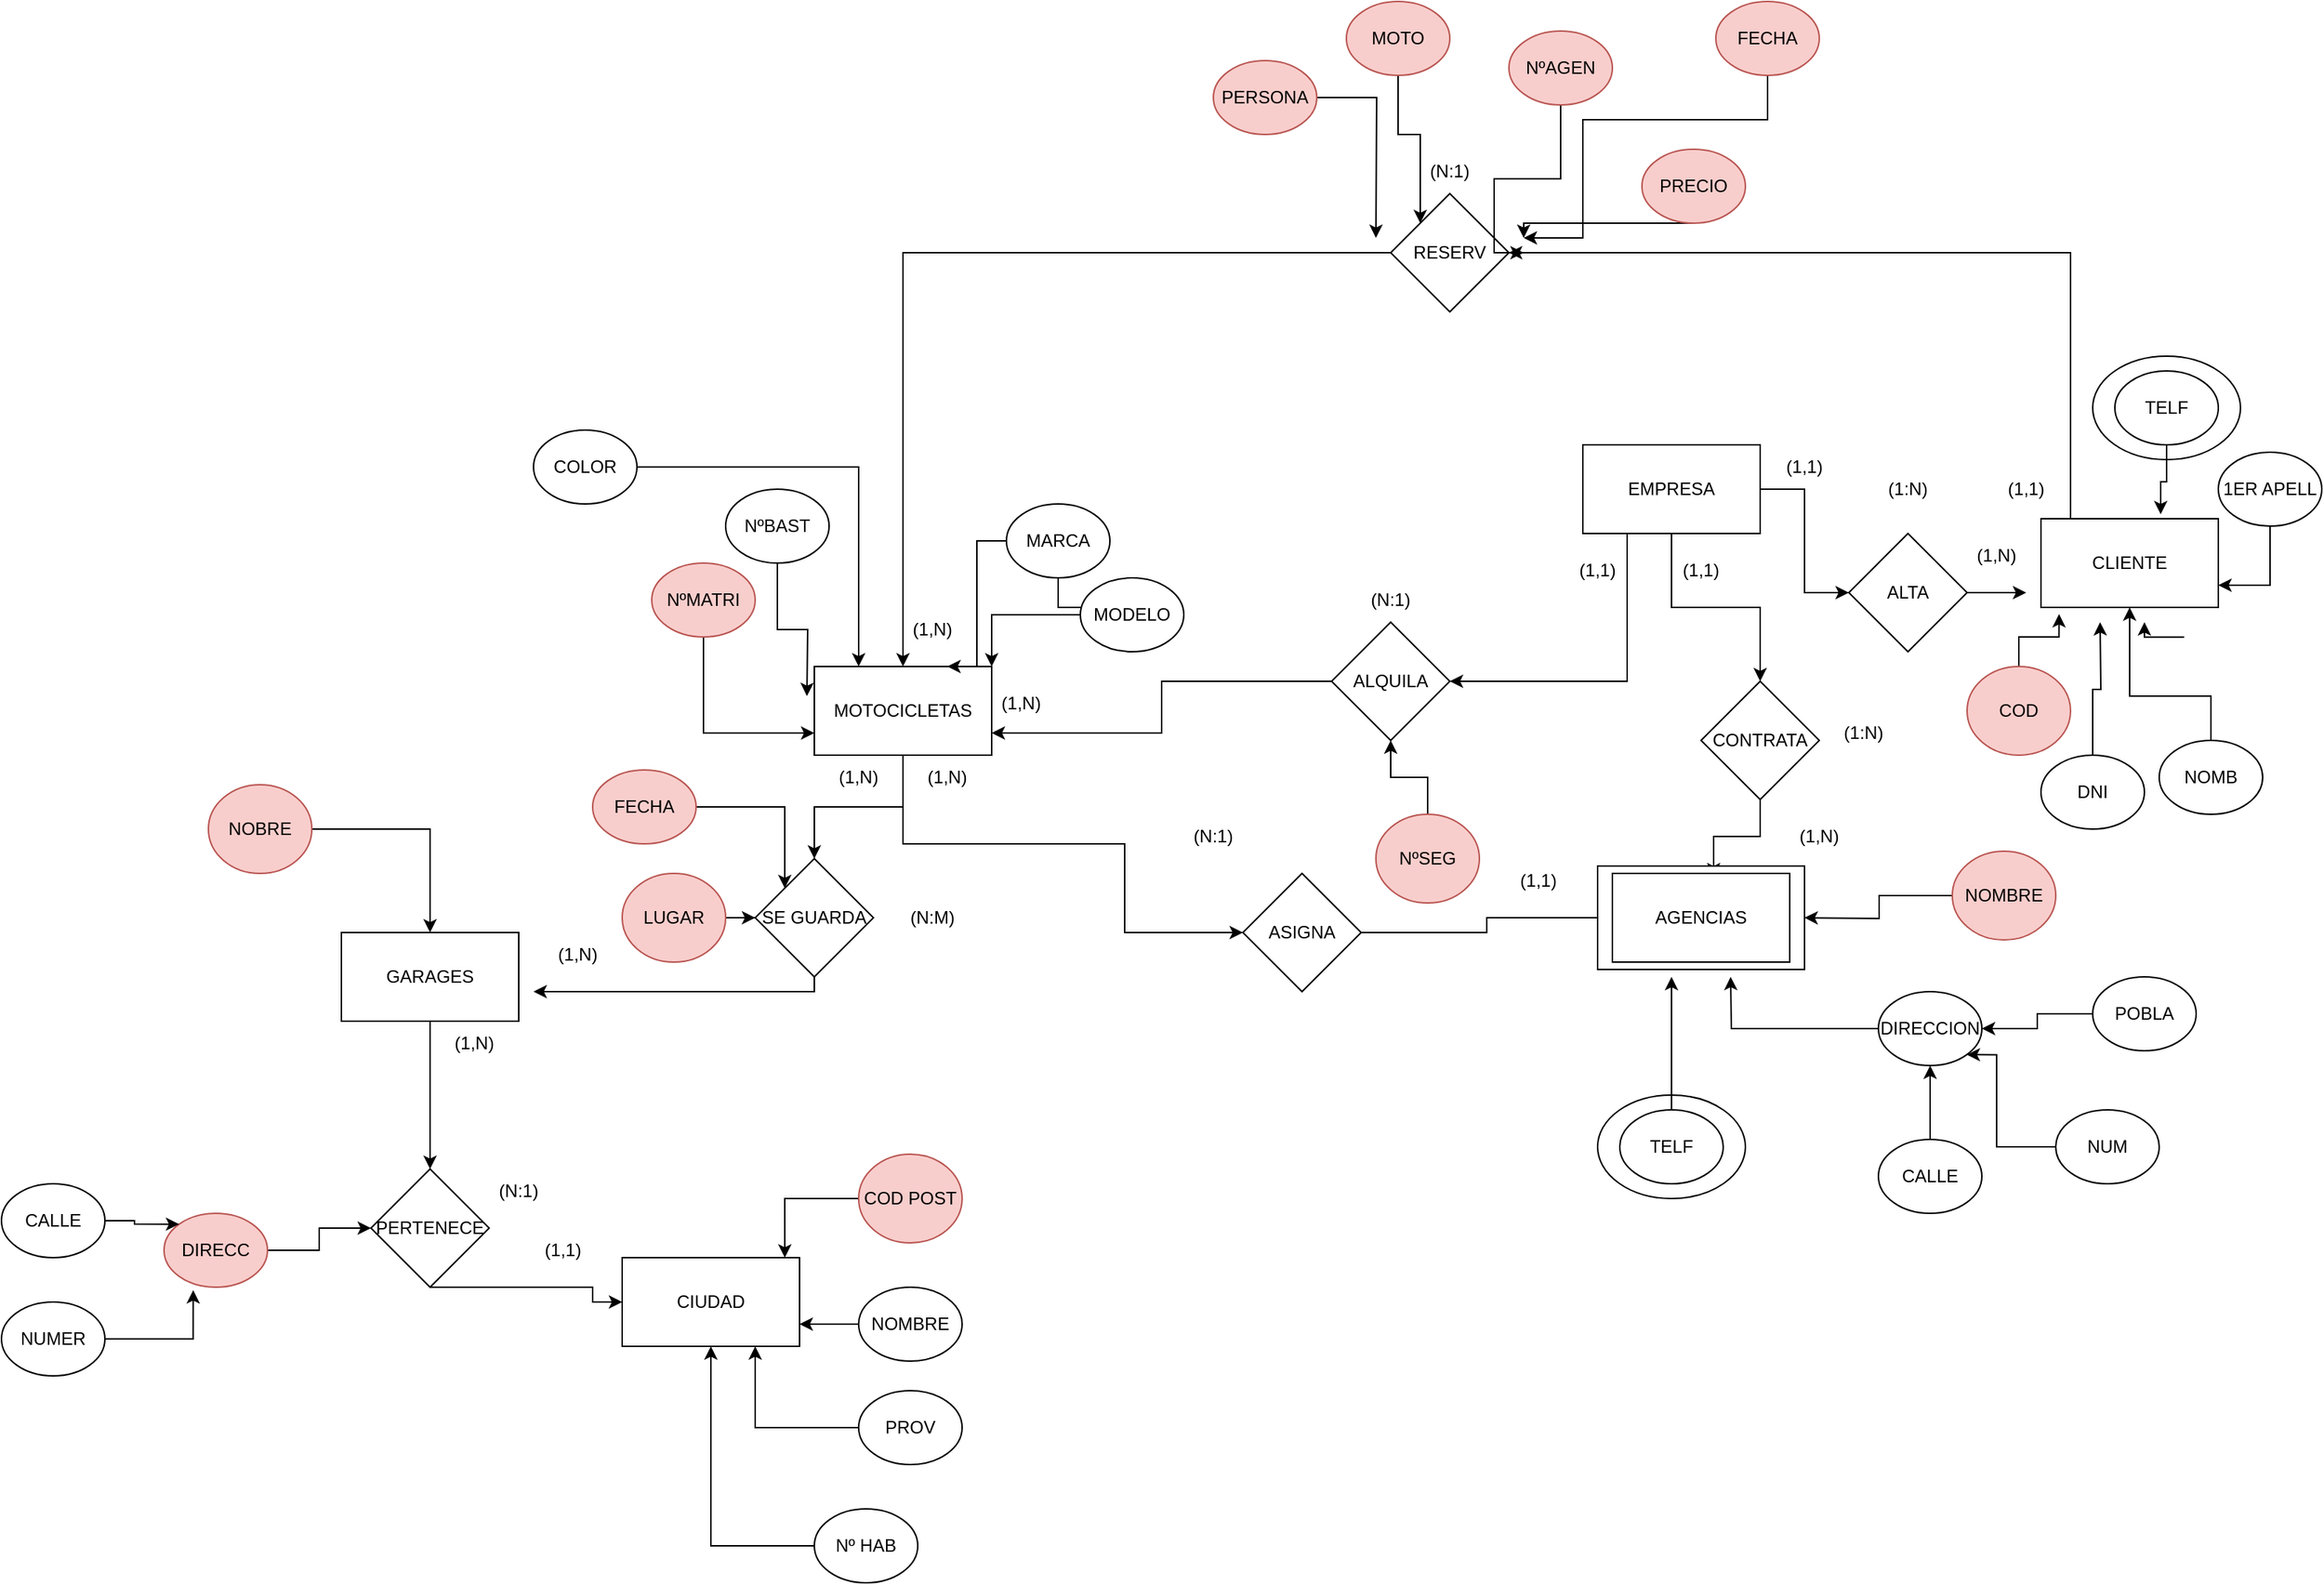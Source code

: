 <mxfile version="20.5.3" type="device"><diagram id="9su2VlJh7hyhjAxcq6yO" name="Página-1"><mxGraphModel dx="1719" dy="983" grid="1" gridSize="10" guides="1" tooltips="1" connect="1" arrows="1" fold="1" page="1" pageScale="1" pageWidth="1654" pageHeight="2336" math="0" shadow="0"><root><mxCell id="0"/><mxCell id="1" parent="0"/><mxCell id="1n8NaIVoMraMyhmVEvgc-15" style="edgeStyle=orthogonalEdgeStyle;rounded=0;orthogonalLoop=1;jettySize=auto;html=1;entryX=0.5;entryY=0;entryDx=0;entryDy=0;" edge="1" parent="1" source="1n8NaIVoMraMyhmVEvgc-2" target="1n8NaIVoMraMyhmVEvgc-14"><mxGeometry relative="1" as="geometry"/></mxCell><mxCell id="1n8NaIVoMraMyhmVEvgc-31" style="edgeStyle=orthogonalEdgeStyle;rounded=0;orthogonalLoop=1;jettySize=auto;html=1;entryX=0;entryY=0.5;entryDx=0;entryDy=0;" edge="1" parent="1" source="1n8NaIVoMraMyhmVEvgc-2" target="1n8NaIVoMraMyhmVEvgc-29"><mxGeometry relative="1" as="geometry"><mxPoint x="830" y="840" as="targetPoint"/><Array as="points"><mxPoint x="680" y="770"/><mxPoint x="830" y="770"/><mxPoint x="830" y="830"/></Array></mxGeometry></mxCell><mxCell id="1n8NaIVoMraMyhmVEvgc-2" value="MOTOCICLETAS" style="rounded=0;whiteSpace=wrap;html=1;" vertex="1" parent="1"><mxGeometry x="620" y="650" width="120" height="60" as="geometry"/></mxCell><mxCell id="1n8NaIVoMraMyhmVEvgc-8" style="edgeStyle=orthogonalEdgeStyle;rounded=0;orthogonalLoop=1;jettySize=auto;html=1;entryX=0;entryY=0.75;entryDx=0;entryDy=0;" edge="1" parent="1" source="1n8NaIVoMraMyhmVEvgc-3" target="1n8NaIVoMraMyhmVEvgc-2"><mxGeometry relative="1" as="geometry"><Array as="points"><mxPoint x="545" y="695"/></Array></mxGeometry></mxCell><mxCell id="1n8NaIVoMraMyhmVEvgc-3" value="NºMATRI" style="ellipse;whiteSpace=wrap;html=1;fillColor=#f8cecc;strokeColor=#b85450;" vertex="1" parent="1"><mxGeometry x="510" y="580" width="70" height="50" as="geometry"/></mxCell><mxCell id="1n8NaIVoMraMyhmVEvgc-9" style="edgeStyle=orthogonalEdgeStyle;rounded=0;orthogonalLoop=1;jettySize=auto;html=1;" edge="1" parent="1" source="1n8NaIVoMraMyhmVEvgc-4"><mxGeometry relative="1" as="geometry"><mxPoint x="615" y="670" as="targetPoint"/></mxGeometry></mxCell><mxCell id="1n8NaIVoMraMyhmVEvgc-4" value="NºBAST" style="ellipse;whiteSpace=wrap;html=1;" vertex="1" parent="1"><mxGeometry x="560" y="530" width="70" height="50" as="geometry"/></mxCell><mxCell id="1n8NaIVoMraMyhmVEvgc-10" style="edgeStyle=orthogonalEdgeStyle;rounded=0;orthogonalLoop=1;jettySize=auto;html=1;entryX=0.25;entryY=0;entryDx=0;entryDy=0;" edge="1" parent="1" source="1n8NaIVoMraMyhmVEvgc-5" target="1n8NaIVoMraMyhmVEvgc-2"><mxGeometry relative="1" as="geometry"/></mxCell><mxCell id="1n8NaIVoMraMyhmVEvgc-5" value="COLOR" style="ellipse;whiteSpace=wrap;html=1;" vertex="1" parent="1"><mxGeometry x="430" y="490" width="70" height="50" as="geometry"/></mxCell><mxCell id="1n8NaIVoMraMyhmVEvgc-11" style="edgeStyle=orthogonalEdgeStyle;rounded=0;orthogonalLoop=1;jettySize=auto;html=1;entryX=0.75;entryY=0;entryDx=0;entryDy=0;" edge="1" parent="1" source="1n8NaIVoMraMyhmVEvgc-6" target="1n8NaIVoMraMyhmVEvgc-2"><mxGeometry relative="1" as="geometry"><Array as="points"><mxPoint x="730" y="565"/><mxPoint x="730" y="650"/></Array></mxGeometry></mxCell><mxCell id="1n8NaIVoMraMyhmVEvgc-122" value="" style="edgeStyle=orthogonalEdgeStyle;rounded=0;orthogonalLoop=1;jettySize=auto;html=1;" edge="1" parent="1" source="1n8NaIVoMraMyhmVEvgc-6" target="1n8NaIVoMraMyhmVEvgc-7"><mxGeometry relative="1" as="geometry"/></mxCell><mxCell id="1n8NaIVoMraMyhmVEvgc-6" value="MARCA" style="ellipse;whiteSpace=wrap;html=1;" vertex="1" parent="1"><mxGeometry x="750" y="540" width="70" height="50" as="geometry"/></mxCell><mxCell id="1n8NaIVoMraMyhmVEvgc-12" style="edgeStyle=orthogonalEdgeStyle;rounded=0;orthogonalLoop=1;jettySize=auto;html=1;entryX=1;entryY=0;entryDx=0;entryDy=0;" edge="1" parent="1" source="1n8NaIVoMraMyhmVEvgc-7" target="1n8NaIVoMraMyhmVEvgc-2"><mxGeometry relative="1" as="geometry"/></mxCell><mxCell id="1n8NaIVoMraMyhmVEvgc-7" value="MODELO" style="ellipse;whiteSpace=wrap;html=1;" vertex="1" parent="1"><mxGeometry x="800" y="590" width="70" height="50" as="geometry"/></mxCell><mxCell id="1n8NaIVoMraMyhmVEvgc-79" style="edgeStyle=orthogonalEdgeStyle;rounded=0;orthogonalLoop=1;jettySize=auto;html=1;entryX=0.5;entryY=0;entryDx=0;entryDy=0;" edge="1" parent="1" source="1n8NaIVoMraMyhmVEvgc-13" target="1n8NaIVoMraMyhmVEvgc-78"><mxGeometry relative="1" as="geometry"/></mxCell><mxCell id="1n8NaIVoMraMyhmVEvgc-13" value="GARAGES" style="rounded=0;whiteSpace=wrap;html=1;" vertex="1" parent="1"><mxGeometry x="300" y="830" width="120" height="60" as="geometry"/></mxCell><mxCell id="1n8NaIVoMraMyhmVEvgc-16" style="edgeStyle=orthogonalEdgeStyle;rounded=0;orthogonalLoop=1;jettySize=auto;html=1;" edge="1" parent="1" source="1n8NaIVoMraMyhmVEvgc-14"><mxGeometry relative="1" as="geometry"><mxPoint x="430" y="870" as="targetPoint"/><Array as="points"><mxPoint x="620" y="870"/></Array></mxGeometry></mxCell><mxCell id="1n8NaIVoMraMyhmVEvgc-14" value="SE GUARDA" style="rhombus;whiteSpace=wrap;html=1;" vertex="1" parent="1"><mxGeometry x="580" y="780" width="80" height="80" as="geometry"/></mxCell><mxCell id="1n8NaIVoMraMyhmVEvgc-17" value="(1,N)" style="text;html=1;strokeColor=none;fillColor=none;align=center;verticalAlign=middle;whiteSpace=wrap;rounded=0;" vertex="1" parent="1"><mxGeometry x="430" y="830" width="60" height="30" as="geometry"/></mxCell><mxCell id="1n8NaIVoMraMyhmVEvgc-18" value="(1,N)" style="text;html=1;strokeColor=none;fillColor=none;align=center;verticalAlign=middle;whiteSpace=wrap;rounded=0;" vertex="1" parent="1"><mxGeometry x="620" y="710" width="60" height="30" as="geometry"/></mxCell><mxCell id="1n8NaIVoMraMyhmVEvgc-19" value="(N:M)" style="text;html=1;strokeColor=none;fillColor=none;align=center;verticalAlign=middle;whiteSpace=wrap;rounded=0;" vertex="1" parent="1"><mxGeometry x="670" y="805" width="60" height="30" as="geometry"/></mxCell><mxCell id="1n8NaIVoMraMyhmVEvgc-26" style="edgeStyle=orthogonalEdgeStyle;rounded=0;orthogonalLoop=1;jettySize=auto;html=1;" edge="1" parent="1" source="1n8NaIVoMraMyhmVEvgc-20" target="1n8NaIVoMraMyhmVEvgc-14"><mxGeometry relative="1" as="geometry"><mxPoint x="570" y="790" as="targetPoint"/><Array as="points"><mxPoint x="600" y="745"/></Array></mxGeometry></mxCell><mxCell id="1n8NaIVoMraMyhmVEvgc-20" value="FECHA" style="ellipse;whiteSpace=wrap;html=1;fillColor=#f8cecc;strokeColor=#b85450;" vertex="1" parent="1"><mxGeometry x="470" y="720" width="70" height="50" as="geometry"/></mxCell><mxCell id="1n8NaIVoMraMyhmVEvgc-24" style="edgeStyle=orthogonalEdgeStyle;rounded=0;orthogonalLoop=1;jettySize=auto;html=1;entryX=0;entryY=0.5;entryDx=0;entryDy=0;" edge="1" parent="1" source="1n8NaIVoMraMyhmVEvgc-23" target="1n8NaIVoMraMyhmVEvgc-14"><mxGeometry relative="1" as="geometry"/></mxCell><mxCell id="1n8NaIVoMraMyhmVEvgc-23" value="LUGAR" style="ellipse;whiteSpace=wrap;html=1;fillColor=#f8cecc;strokeColor=#b85450;" vertex="1" parent="1"><mxGeometry x="490" y="790" width="70" height="60" as="geometry"/></mxCell><mxCell id="1n8NaIVoMraMyhmVEvgc-30" style="edgeStyle=orthogonalEdgeStyle;rounded=0;orthogonalLoop=1;jettySize=auto;html=1;entryX=0;entryY=0.5;entryDx=0;entryDy=0;" edge="1" parent="1" source="1n8NaIVoMraMyhmVEvgc-29" target="1n8NaIVoMraMyhmVEvgc-28"><mxGeometry relative="1" as="geometry"/></mxCell><mxCell id="1n8NaIVoMraMyhmVEvgc-29" value="ASIGNA" style="rhombus;whiteSpace=wrap;html=1;" vertex="1" parent="1"><mxGeometry x="910" y="790" width="80" height="80" as="geometry"/></mxCell><mxCell id="1n8NaIVoMraMyhmVEvgc-32" value="(1,1)" style="text;html=1;strokeColor=none;fillColor=none;align=center;verticalAlign=middle;whiteSpace=wrap;rounded=0;" vertex="1" parent="1"><mxGeometry x="1080" y="780" width="60" height="30" as="geometry"/></mxCell><mxCell id="1n8NaIVoMraMyhmVEvgc-33" value="(1,N)" style="text;html=1;strokeColor=none;fillColor=none;align=center;verticalAlign=middle;whiteSpace=wrap;rounded=0;" vertex="1" parent="1"><mxGeometry x="680" y="710" width="60" height="30" as="geometry"/></mxCell><mxCell id="1n8NaIVoMraMyhmVEvgc-34" value="(N:1)" style="text;html=1;strokeColor=none;fillColor=none;align=center;verticalAlign=middle;whiteSpace=wrap;rounded=0;" vertex="1" parent="1"><mxGeometry x="860" y="750" width="60" height="30" as="geometry"/></mxCell><mxCell id="1n8NaIVoMraMyhmVEvgc-37" style="edgeStyle=orthogonalEdgeStyle;rounded=0;orthogonalLoop=1;jettySize=auto;html=1;entryX=1;entryY=0.5;entryDx=0;entryDy=0;" edge="1" parent="1" source="1n8NaIVoMraMyhmVEvgc-35" target="1n8NaIVoMraMyhmVEvgc-36"><mxGeometry relative="1" as="geometry"><mxPoint x="1070" y="660" as="targetPoint"/><Array as="points"><mxPoint x="1170" y="660"/></Array></mxGeometry></mxCell><mxCell id="1n8NaIVoMraMyhmVEvgc-43" style="edgeStyle=orthogonalEdgeStyle;rounded=0;orthogonalLoop=1;jettySize=auto;html=1;entryX=0.5;entryY=0;entryDx=0;entryDy=0;" edge="1" parent="1" source="1n8NaIVoMraMyhmVEvgc-35" target="1n8NaIVoMraMyhmVEvgc-42"><mxGeometry relative="1" as="geometry"/></mxCell><mxCell id="1n8NaIVoMraMyhmVEvgc-97" style="edgeStyle=orthogonalEdgeStyle;rounded=0;orthogonalLoop=1;jettySize=auto;html=1;" edge="1" parent="1" source="1n8NaIVoMraMyhmVEvgc-35" target="1n8NaIVoMraMyhmVEvgc-96"><mxGeometry relative="1" as="geometry"/></mxCell><mxCell id="1n8NaIVoMraMyhmVEvgc-35" value="EMPRESA" style="rounded=0;whiteSpace=wrap;html=1;" vertex="1" parent="1"><mxGeometry x="1140" y="500" width="120" height="60" as="geometry"/></mxCell><mxCell id="1n8NaIVoMraMyhmVEvgc-38" style="edgeStyle=orthogonalEdgeStyle;rounded=0;orthogonalLoop=1;jettySize=auto;html=1;entryX=1;entryY=0.75;entryDx=0;entryDy=0;" edge="1" parent="1" source="1n8NaIVoMraMyhmVEvgc-36" target="1n8NaIVoMraMyhmVEvgc-2"><mxGeometry relative="1" as="geometry"/></mxCell><mxCell id="1n8NaIVoMraMyhmVEvgc-36" value="ALQUILA" style="rhombus;whiteSpace=wrap;html=1;" vertex="1" parent="1"><mxGeometry x="970" y="620" width="80" height="80" as="geometry"/></mxCell><mxCell id="1n8NaIVoMraMyhmVEvgc-39" value="(1,N)" style="text;html=1;strokeColor=none;fillColor=none;align=center;verticalAlign=middle;whiteSpace=wrap;rounded=0;" vertex="1" parent="1"><mxGeometry x="730" y="660" width="60" height="30" as="geometry"/></mxCell><mxCell id="1n8NaIVoMraMyhmVEvgc-40" value="(1,1)" style="text;html=1;strokeColor=none;fillColor=none;align=center;verticalAlign=middle;whiteSpace=wrap;rounded=0;" vertex="1" parent="1"><mxGeometry x="1120" y="570" width="60" height="30" as="geometry"/></mxCell><mxCell id="1n8NaIVoMraMyhmVEvgc-41" value="(N:1)" style="text;html=1;strokeColor=none;fillColor=none;align=center;verticalAlign=middle;whiteSpace=wrap;rounded=0;" vertex="1" parent="1"><mxGeometry x="980" y="590" width="60" height="30" as="geometry"/></mxCell><mxCell id="1n8NaIVoMraMyhmVEvgc-51" style="edgeStyle=orthogonalEdgeStyle;rounded=0;orthogonalLoop=1;jettySize=auto;html=1;entryX=0.571;entryY=0.033;entryDx=0;entryDy=0;entryPerimeter=0;" edge="1" parent="1" source="1n8NaIVoMraMyhmVEvgc-42" target="1n8NaIVoMraMyhmVEvgc-28"><mxGeometry relative="1" as="geometry"/></mxCell><mxCell id="1n8NaIVoMraMyhmVEvgc-42" value="CONTRATA" style="rhombus;whiteSpace=wrap;html=1;" vertex="1" parent="1"><mxGeometry x="1220" y="660" width="80" height="80" as="geometry"/></mxCell><mxCell id="1n8NaIVoMraMyhmVEvgc-46" value="" style="group" vertex="1" connectable="0" parent="1"><mxGeometry x="1150" y="785" width="140" height="70" as="geometry"/></mxCell><mxCell id="1n8NaIVoMraMyhmVEvgc-45" value="" style="rounded=0;whiteSpace=wrap;html=1;" vertex="1" parent="1n8NaIVoMraMyhmVEvgc-46"><mxGeometry width="140" height="70" as="geometry"/></mxCell><mxCell id="1n8NaIVoMraMyhmVEvgc-28" value="AGENCIAS" style="rounded=0;whiteSpace=wrap;html=1;" vertex="1" parent="1n8NaIVoMraMyhmVEvgc-46"><mxGeometry x="10" y="5" width="120" height="60" as="geometry"/></mxCell><mxCell id="1n8NaIVoMraMyhmVEvgc-47" value="(1,1)" style="text;html=1;strokeColor=none;fillColor=none;align=center;verticalAlign=middle;whiteSpace=wrap;rounded=0;" vertex="1" parent="1"><mxGeometry x="1190" y="570" width="60" height="30" as="geometry"/></mxCell><mxCell id="1n8NaIVoMraMyhmVEvgc-48" value="(1,N)" style="text;html=1;strokeColor=none;fillColor=none;align=center;verticalAlign=middle;whiteSpace=wrap;rounded=0;" vertex="1" parent="1"><mxGeometry x="1270" y="750" width="60" height="30" as="geometry"/></mxCell><mxCell id="1n8NaIVoMraMyhmVEvgc-50" value="(1:N)" style="text;html=1;strokeColor=none;fillColor=none;align=center;verticalAlign=middle;whiteSpace=wrap;rounded=0;" vertex="1" parent="1"><mxGeometry x="1300" y="680" width="60" height="30" as="geometry"/></mxCell><mxCell id="1n8NaIVoMraMyhmVEvgc-63" style="edgeStyle=orthogonalEdgeStyle;rounded=0;orthogonalLoop=1;jettySize=auto;html=1;" edge="1" parent="1" source="1n8NaIVoMraMyhmVEvgc-53"><mxGeometry relative="1" as="geometry"><mxPoint x="1290" y="820" as="targetPoint"/></mxGeometry></mxCell><mxCell id="1n8NaIVoMraMyhmVEvgc-53" value="NOMBRE" style="ellipse;whiteSpace=wrap;html=1;fillColor=#f8cecc;strokeColor=#b85450;" vertex="1" parent="1"><mxGeometry x="1390" y="775" width="70" height="60" as="geometry"/></mxCell><mxCell id="1n8NaIVoMraMyhmVEvgc-59" style="edgeStyle=orthogonalEdgeStyle;rounded=0;orthogonalLoop=1;jettySize=auto;html=1;" edge="1" parent="1" source="1n8NaIVoMraMyhmVEvgc-54"><mxGeometry relative="1" as="geometry"><mxPoint x="1240" y="860" as="targetPoint"/></mxGeometry></mxCell><mxCell id="1n8NaIVoMraMyhmVEvgc-54" value="DIRECCION" style="ellipse;whiteSpace=wrap;html=1;" vertex="1" parent="1"><mxGeometry x="1340" y="870" width="70" height="50" as="geometry"/></mxCell><mxCell id="1n8NaIVoMraMyhmVEvgc-60" style="edgeStyle=orthogonalEdgeStyle;rounded=0;orthogonalLoop=1;jettySize=auto;html=1;entryX=0.5;entryY=1;entryDx=0;entryDy=0;" edge="1" parent="1" source="1n8NaIVoMraMyhmVEvgc-56" target="1n8NaIVoMraMyhmVEvgc-54"><mxGeometry relative="1" as="geometry"/></mxCell><mxCell id="1n8NaIVoMraMyhmVEvgc-56" value="CALLE" style="ellipse;whiteSpace=wrap;html=1;" vertex="1" parent="1"><mxGeometry x="1340" y="970" width="70" height="50" as="geometry"/></mxCell><mxCell id="1n8NaIVoMraMyhmVEvgc-61" style="edgeStyle=orthogonalEdgeStyle;rounded=0;orthogonalLoop=1;jettySize=auto;html=1;entryX=1;entryY=1;entryDx=0;entryDy=0;" edge="1" parent="1" source="1n8NaIVoMraMyhmVEvgc-57" target="1n8NaIVoMraMyhmVEvgc-54"><mxGeometry relative="1" as="geometry"><Array as="points"><mxPoint x="1420" y="975"/><mxPoint x="1420" y="913"/></Array></mxGeometry></mxCell><mxCell id="1n8NaIVoMraMyhmVEvgc-57" value="NUM" style="ellipse;whiteSpace=wrap;html=1;" vertex="1" parent="1"><mxGeometry x="1460" y="950" width="70" height="50" as="geometry"/></mxCell><mxCell id="1n8NaIVoMraMyhmVEvgc-62" style="edgeStyle=orthogonalEdgeStyle;rounded=0;orthogonalLoop=1;jettySize=auto;html=1;entryX=1;entryY=0.5;entryDx=0;entryDy=0;" edge="1" parent="1" source="1n8NaIVoMraMyhmVEvgc-58" target="1n8NaIVoMraMyhmVEvgc-54"><mxGeometry relative="1" as="geometry"/></mxCell><mxCell id="1n8NaIVoMraMyhmVEvgc-58" value="POBLA" style="ellipse;whiteSpace=wrap;html=1;" vertex="1" parent="1"><mxGeometry x="1485" y="860" width="70" height="50" as="geometry"/></mxCell><mxCell id="1n8NaIVoMraMyhmVEvgc-67" value="" style="group" vertex="1" connectable="0" parent="1"><mxGeometry x="1150" y="940" width="100" height="70" as="geometry"/></mxCell><mxCell id="1n8NaIVoMraMyhmVEvgc-66" value="" style="ellipse;whiteSpace=wrap;html=1;" vertex="1" parent="1n8NaIVoMraMyhmVEvgc-67"><mxGeometry width="100" height="70" as="geometry"/></mxCell><mxCell id="1n8NaIVoMraMyhmVEvgc-65" value="TELF" style="ellipse;whiteSpace=wrap;html=1;" vertex="1" parent="1n8NaIVoMraMyhmVEvgc-67"><mxGeometry x="15" y="10" width="70" height="50" as="geometry"/></mxCell><mxCell id="1n8NaIVoMraMyhmVEvgc-68" style="edgeStyle=orthogonalEdgeStyle;rounded=0;orthogonalLoop=1;jettySize=auto;html=1;" edge="1" parent="1" source="1n8NaIVoMraMyhmVEvgc-65"><mxGeometry relative="1" as="geometry"><mxPoint x="1200" y="860" as="targetPoint"/></mxGeometry></mxCell><mxCell id="1n8NaIVoMraMyhmVEvgc-71" style="edgeStyle=orthogonalEdgeStyle;rounded=0;orthogonalLoop=1;jettySize=auto;html=1;entryX=0.5;entryY=0;entryDx=0;entryDy=0;" edge="1" parent="1" source="1n8NaIVoMraMyhmVEvgc-69" target="1n8NaIVoMraMyhmVEvgc-13"><mxGeometry relative="1" as="geometry"/></mxCell><mxCell id="1n8NaIVoMraMyhmVEvgc-69" value="NOBRE" style="ellipse;whiteSpace=wrap;html=1;fillColor=#f8cecc;strokeColor=#b85450;" vertex="1" parent="1"><mxGeometry x="210" y="730" width="70" height="60" as="geometry"/></mxCell><mxCell id="1n8NaIVoMraMyhmVEvgc-81" style="edgeStyle=orthogonalEdgeStyle;rounded=0;orthogonalLoop=1;jettySize=auto;html=1;entryX=0;entryY=0.5;entryDx=0;entryDy=0;" edge="1" parent="1" source="1n8NaIVoMraMyhmVEvgc-70" target="1n8NaIVoMraMyhmVEvgc-78"><mxGeometry relative="1" as="geometry"/></mxCell><mxCell id="1n8NaIVoMraMyhmVEvgc-70" value="DIRECC" style="ellipse;whiteSpace=wrap;html=1;fillColor=#f8cecc;strokeColor=#b85450;" vertex="1" parent="1"><mxGeometry x="180" y="1020" width="70" height="50" as="geometry"/></mxCell><mxCell id="1n8NaIVoMraMyhmVEvgc-75" style="edgeStyle=orthogonalEdgeStyle;rounded=0;orthogonalLoop=1;jettySize=auto;html=1;entryX=0;entryY=0;entryDx=0;entryDy=0;" edge="1" parent="1" source="1n8NaIVoMraMyhmVEvgc-73" target="1n8NaIVoMraMyhmVEvgc-70"><mxGeometry relative="1" as="geometry"/></mxCell><mxCell id="1n8NaIVoMraMyhmVEvgc-73" value="CALLE" style="ellipse;whiteSpace=wrap;html=1;" vertex="1" parent="1"><mxGeometry x="70" y="1000" width="70" height="50" as="geometry"/></mxCell><mxCell id="1n8NaIVoMraMyhmVEvgc-76" style="edgeStyle=orthogonalEdgeStyle;rounded=0;orthogonalLoop=1;jettySize=auto;html=1;entryX=0.282;entryY=1.04;entryDx=0;entryDy=0;entryPerimeter=0;" edge="1" parent="1" source="1n8NaIVoMraMyhmVEvgc-74" target="1n8NaIVoMraMyhmVEvgc-70"><mxGeometry relative="1" as="geometry"/></mxCell><mxCell id="1n8NaIVoMraMyhmVEvgc-74" value="NUMER" style="ellipse;whiteSpace=wrap;html=1;" vertex="1" parent="1"><mxGeometry x="70" y="1080" width="70" height="50" as="geometry"/></mxCell><mxCell id="1n8NaIVoMraMyhmVEvgc-77" value="CIUDAD" style="rounded=0;whiteSpace=wrap;html=1;" vertex="1" parent="1"><mxGeometry x="490" y="1050" width="120" height="60" as="geometry"/></mxCell><mxCell id="1n8NaIVoMraMyhmVEvgc-80" style="edgeStyle=orthogonalEdgeStyle;rounded=0;orthogonalLoop=1;jettySize=auto;html=1;entryX=0;entryY=0.5;entryDx=0;entryDy=0;" edge="1" parent="1" source="1n8NaIVoMraMyhmVEvgc-78" target="1n8NaIVoMraMyhmVEvgc-77"><mxGeometry relative="1" as="geometry"><mxPoint x="470" y="1090" as="targetPoint"/><Array as="points"><mxPoint x="470" y="1070"/><mxPoint x="470" y="1080"/></Array></mxGeometry></mxCell><mxCell id="1n8NaIVoMraMyhmVEvgc-78" value="PERTENECE" style="rhombus;whiteSpace=wrap;html=1;" vertex="1" parent="1"><mxGeometry x="320" y="990" width="80" height="80" as="geometry"/></mxCell><mxCell id="1n8NaIVoMraMyhmVEvgc-91" style="edgeStyle=orthogonalEdgeStyle;rounded=0;orthogonalLoop=1;jettySize=auto;html=1;entryX=0.917;entryY=0;entryDx=0;entryDy=0;entryPerimeter=0;" edge="1" parent="1" source="1n8NaIVoMraMyhmVEvgc-82" target="1n8NaIVoMraMyhmVEvgc-77"><mxGeometry relative="1" as="geometry"/></mxCell><mxCell id="1n8NaIVoMraMyhmVEvgc-82" value="COD POST" style="ellipse;whiteSpace=wrap;html=1;fillColor=#f8cecc;strokeColor=#b85450;" vertex="1" parent="1"><mxGeometry x="650" y="980" width="70" height="60" as="geometry"/></mxCell><mxCell id="1n8NaIVoMraMyhmVEvgc-90" style="edgeStyle=orthogonalEdgeStyle;rounded=0;orthogonalLoop=1;jettySize=auto;html=1;entryX=1;entryY=0.75;entryDx=0;entryDy=0;" edge="1" parent="1" source="1n8NaIVoMraMyhmVEvgc-84" target="1n8NaIVoMraMyhmVEvgc-77"><mxGeometry relative="1" as="geometry"/></mxCell><mxCell id="1n8NaIVoMraMyhmVEvgc-84" value="NOMBRE" style="ellipse;whiteSpace=wrap;html=1;" vertex="1" parent="1"><mxGeometry x="650" y="1070" width="70" height="50" as="geometry"/></mxCell><mxCell id="1n8NaIVoMraMyhmVEvgc-89" style="edgeStyle=orthogonalEdgeStyle;rounded=0;orthogonalLoop=1;jettySize=auto;html=1;entryX=0.75;entryY=1;entryDx=0;entryDy=0;" edge="1" parent="1" source="1n8NaIVoMraMyhmVEvgc-86" target="1n8NaIVoMraMyhmVEvgc-77"><mxGeometry relative="1" as="geometry"/></mxCell><mxCell id="1n8NaIVoMraMyhmVEvgc-86" value="PROV" style="ellipse;whiteSpace=wrap;html=1;" vertex="1" parent="1"><mxGeometry x="650" y="1140" width="70" height="50" as="geometry"/></mxCell><mxCell id="1n8NaIVoMraMyhmVEvgc-88" style="edgeStyle=orthogonalEdgeStyle;rounded=0;orthogonalLoop=1;jettySize=auto;html=1;entryX=0.5;entryY=1;entryDx=0;entryDy=0;" edge="1" parent="1" source="1n8NaIVoMraMyhmVEvgc-87" target="1n8NaIVoMraMyhmVEvgc-77"><mxGeometry relative="1" as="geometry"/></mxCell><mxCell id="1n8NaIVoMraMyhmVEvgc-87" value="Nº HAB" style="ellipse;whiteSpace=wrap;html=1;" vertex="1" parent="1"><mxGeometry x="620" y="1220" width="70" height="50" as="geometry"/></mxCell><mxCell id="1n8NaIVoMraMyhmVEvgc-92" value="(1,1)" style="text;html=1;strokeColor=none;fillColor=none;align=center;verticalAlign=middle;whiteSpace=wrap;rounded=0;" vertex="1" parent="1"><mxGeometry x="420" y="1030" width="60" height="30" as="geometry"/></mxCell><mxCell id="1n8NaIVoMraMyhmVEvgc-93" value="(1,N)" style="text;html=1;strokeColor=none;fillColor=none;align=center;verticalAlign=middle;whiteSpace=wrap;rounded=0;" vertex="1" parent="1"><mxGeometry x="360" y="890" width="60" height="30" as="geometry"/></mxCell><mxCell id="1n8NaIVoMraMyhmVEvgc-94" value="(N:1)" style="text;html=1;strokeColor=none;fillColor=none;align=center;verticalAlign=middle;whiteSpace=wrap;rounded=0;" vertex="1" parent="1"><mxGeometry x="390" y="990" width="60" height="30" as="geometry"/></mxCell><mxCell id="1n8NaIVoMraMyhmVEvgc-118" style="edgeStyle=orthogonalEdgeStyle;rounded=0;orthogonalLoop=1;jettySize=auto;html=1;entryX=1;entryY=0.5;entryDx=0;entryDy=0;" edge="1" parent="1" source="1n8NaIVoMraMyhmVEvgc-95" target="1n8NaIVoMraMyhmVEvgc-116"><mxGeometry relative="1" as="geometry"><mxPoint x="1200" y="360" as="targetPoint"/><Array as="points"><mxPoint x="1470" y="370"/></Array></mxGeometry></mxCell><mxCell id="1n8NaIVoMraMyhmVEvgc-95" value="CLIENTE" style="rounded=0;whiteSpace=wrap;html=1;" vertex="1" parent="1"><mxGeometry x="1450" y="550" width="120" height="60" as="geometry"/></mxCell><mxCell id="1n8NaIVoMraMyhmVEvgc-98" style="edgeStyle=orthogonalEdgeStyle;rounded=0;orthogonalLoop=1;jettySize=auto;html=1;" edge="1" parent="1" source="1n8NaIVoMraMyhmVEvgc-96"><mxGeometry relative="1" as="geometry"><mxPoint x="1440" y="600" as="targetPoint"/></mxGeometry></mxCell><mxCell id="1n8NaIVoMraMyhmVEvgc-96" value="ALTA" style="rhombus;whiteSpace=wrap;html=1;" vertex="1" parent="1"><mxGeometry x="1320" y="560" width="80" height="80" as="geometry"/></mxCell><mxCell id="1n8NaIVoMraMyhmVEvgc-106" style="edgeStyle=orthogonalEdgeStyle;rounded=0;orthogonalLoop=1;jettySize=auto;html=1;entryX=0.102;entryY=1.075;entryDx=0;entryDy=0;entryPerimeter=0;" edge="1" parent="1" source="1n8NaIVoMraMyhmVEvgc-99" target="1n8NaIVoMraMyhmVEvgc-95"><mxGeometry relative="1" as="geometry"/></mxCell><mxCell id="1n8NaIVoMraMyhmVEvgc-99" value="COD" style="ellipse;whiteSpace=wrap;html=1;fillColor=#f8cecc;strokeColor=#b85450;" vertex="1" parent="1"><mxGeometry x="1400" y="650" width="70" height="60" as="geometry"/></mxCell><mxCell id="1n8NaIVoMraMyhmVEvgc-107" style="edgeStyle=orthogonalEdgeStyle;rounded=0;orthogonalLoop=1;jettySize=auto;html=1;entryX=0.5;entryY=1;entryDx=0;entryDy=0;" edge="1" parent="1" source="1n8NaIVoMraMyhmVEvgc-100" target="1n8NaIVoMraMyhmVEvgc-95"><mxGeometry relative="1" as="geometry"><Array as="points"><mxPoint x="1565" y="670"/><mxPoint x="1510" y="670"/></Array></mxGeometry></mxCell><mxCell id="1n8NaIVoMraMyhmVEvgc-100" value="NOMB" style="ellipse;whiteSpace=wrap;html=1;" vertex="1" parent="1"><mxGeometry x="1530" y="700" width="70" height="50" as="geometry"/></mxCell><mxCell id="1n8NaIVoMraMyhmVEvgc-102" value="" style="group" vertex="1" connectable="0" parent="1"><mxGeometry x="1485" y="440" width="100" height="70" as="geometry"/></mxCell><mxCell id="1n8NaIVoMraMyhmVEvgc-103" value="" style="ellipse;whiteSpace=wrap;html=1;" vertex="1" parent="1n8NaIVoMraMyhmVEvgc-102"><mxGeometry width="100" height="70" as="geometry"/></mxCell><mxCell id="1n8NaIVoMraMyhmVEvgc-104" value="TELF" style="ellipse;whiteSpace=wrap;html=1;" vertex="1" parent="1n8NaIVoMraMyhmVEvgc-102"><mxGeometry x="15" y="10" width="70" height="50" as="geometry"/></mxCell><mxCell id="1n8NaIVoMraMyhmVEvgc-108" style="edgeStyle=orthogonalEdgeStyle;rounded=0;orthogonalLoop=1;jettySize=auto;html=1;" edge="1" parent="1"><mxGeometry relative="1" as="geometry"><mxPoint x="1520" y="620" as="targetPoint"/><mxPoint x="1546.884" y="630.111" as="sourcePoint"/><Array as="points"><mxPoint x="1520" y="630"/></Array></mxGeometry></mxCell><mxCell id="1n8NaIVoMraMyhmVEvgc-117" style="edgeStyle=orthogonalEdgeStyle;rounded=0;orthogonalLoop=1;jettySize=auto;html=1;entryX=1;entryY=0.75;entryDx=0;entryDy=0;" edge="1" parent="1" source="1n8NaIVoMraMyhmVEvgc-105" target="1n8NaIVoMraMyhmVEvgc-95"><mxGeometry relative="1" as="geometry"/></mxCell><mxCell id="1n8NaIVoMraMyhmVEvgc-105" value="1ER APELL" style="ellipse;whiteSpace=wrap;html=1;" vertex="1" parent="1"><mxGeometry x="1570" y="505" width="70" height="50" as="geometry"/></mxCell><mxCell id="1n8NaIVoMraMyhmVEvgc-109" style="edgeStyle=orthogonalEdgeStyle;rounded=0;orthogonalLoop=1;jettySize=auto;html=1;entryX=0.675;entryY=-0.05;entryDx=0;entryDy=0;entryPerimeter=0;" edge="1" parent="1" source="1n8NaIVoMraMyhmVEvgc-104" target="1n8NaIVoMraMyhmVEvgc-95"><mxGeometry relative="1" as="geometry"/></mxCell><mxCell id="1n8NaIVoMraMyhmVEvgc-110" value="(1,N)" style="text;html=1;strokeColor=none;fillColor=none;align=center;verticalAlign=middle;whiteSpace=wrap;rounded=0;" vertex="1" parent="1"><mxGeometry x="1390" y="560" width="60" height="30" as="geometry"/></mxCell><mxCell id="1n8NaIVoMraMyhmVEvgc-111" value="(1,1)" style="text;html=1;strokeColor=none;fillColor=none;align=center;verticalAlign=middle;whiteSpace=wrap;rounded=0;" vertex="1" parent="1"><mxGeometry x="1260" y="500" width="60" height="30" as="geometry"/></mxCell><mxCell id="1n8NaIVoMraMyhmVEvgc-112" value="(1:N)" style="text;html=1;strokeColor=none;fillColor=none;align=center;verticalAlign=middle;whiteSpace=wrap;rounded=0;" vertex="1" parent="1"><mxGeometry x="1330" y="515" width="60" height="30" as="geometry"/></mxCell><mxCell id="1n8NaIVoMraMyhmVEvgc-115" style="edgeStyle=orthogonalEdgeStyle;rounded=0;orthogonalLoop=1;jettySize=auto;html=1;" edge="1" parent="1" source="1n8NaIVoMraMyhmVEvgc-114"><mxGeometry relative="1" as="geometry"><mxPoint x="1490" y="620" as="targetPoint"/></mxGeometry></mxCell><mxCell id="1n8NaIVoMraMyhmVEvgc-114" value="DNI" style="ellipse;whiteSpace=wrap;html=1;" vertex="1" parent="1"><mxGeometry x="1450" y="710" width="70" height="50" as="geometry"/></mxCell><mxCell id="1n8NaIVoMraMyhmVEvgc-119" style="edgeStyle=orthogonalEdgeStyle;rounded=0;orthogonalLoop=1;jettySize=auto;html=1;entryX=0.5;entryY=0;entryDx=0;entryDy=0;" edge="1" parent="1" source="1n8NaIVoMraMyhmVEvgc-116" target="1n8NaIVoMraMyhmVEvgc-2"><mxGeometry relative="1" as="geometry"/></mxCell><mxCell id="1n8NaIVoMraMyhmVEvgc-116" value="RESERV" style="rhombus;whiteSpace=wrap;html=1;" vertex="1" parent="1"><mxGeometry x="1010" y="330" width="80" height="80" as="geometry"/></mxCell><mxCell id="1n8NaIVoMraMyhmVEvgc-120" value="(1,N)" style="text;html=1;strokeColor=none;fillColor=none;align=center;verticalAlign=middle;whiteSpace=wrap;rounded=0;" vertex="1" parent="1"><mxGeometry x="670" y="610" width="60" height="30" as="geometry"/></mxCell><mxCell id="1n8NaIVoMraMyhmVEvgc-121" value="(1,1)" style="text;html=1;strokeColor=none;fillColor=none;align=center;verticalAlign=middle;whiteSpace=wrap;rounded=0;" vertex="1" parent="1"><mxGeometry x="1410" y="515" width="60" height="30" as="geometry"/></mxCell><mxCell id="1n8NaIVoMraMyhmVEvgc-123" value="(N:1)" style="text;html=1;strokeColor=none;fillColor=none;align=center;verticalAlign=middle;whiteSpace=wrap;rounded=0;" vertex="1" parent="1"><mxGeometry x="1020" y="300" width="60" height="30" as="geometry"/></mxCell><mxCell id="1n8NaIVoMraMyhmVEvgc-125" style="edgeStyle=orthogonalEdgeStyle;rounded=0;orthogonalLoop=1;jettySize=auto;html=1;entryX=0.5;entryY=1;entryDx=0;entryDy=0;" edge="1" parent="1" source="1n8NaIVoMraMyhmVEvgc-124" target="1n8NaIVoMraMyhmVEvgc-36"><mxGeometry relative="1" as="geometry"/></mxCell><mxCell id="1n8NaIVoMraMyhmVEvgc-124" value="NºSEG" style="ellipse;whiteSpace=wrap;html=1;fillColor=#f8cecc;strokeColor=#b85450;" vertex="1" parent="1"><mxGeometry x="1000" y="750" width="70" height="60" as="geometry"/></mxCell><mxCell id="1n8NaIVoMraMyhmVEvgc-129" style="edgeStyle=orthogonalEdgeStyle;rounded=0;orthogonalLoop=1;jettySize=auto;html=1;" edge="1" parent="1" source="1n8NaIVoMraMyhmVEvgc-126"><mxGeometry relative="1" as="geometry"><mxPoint x="1000" y="360" as="targetPoint"/></mxGeometry></mxCell><mxCell id="1n8NaIVoMraMyhmVEvgc-126" value="PERSONA" style="ellipse;whiteSpace=wrap;html=1;fillColor=#f8cecc;strokeColor=#b85450;" vertex="1" parent="1"><mxGeometry x="890" y="240" width="70" height="50" as="geometry"/></mxCell><mxCell id="1n8NaIVoMraMyhmVEvgc-130" style="edgeStyle=orthogonalEdgeStyle;rounded=0;orthogonalLoop=1;jettySize=auto;html=1;entryX=0;entryY=0;entryDx=0;entryDy=0;" edge="1" parent="1" source="1n8NaIVoMraMyhmVEvgc-127" target="1n8NaIVoMraMyhmVEvgc-116"><mxGeometry relative="1" as="geometry"/></mxCell><mxCell id="1n8NaIVoMraMyhmVEvgc-127" value="MOTO" style="ellipse;whiteSpace=wrap;html=1;fillColor=#f8cecc;strokeColor=#b85450;" vertex="1" parent="1"><mxGeometry x="980" y="200" width="70" height="50" as="geometry"/></mxCell><mxCell id="1n8NaIVoMraMyhmVEvgc-131" style="edgeStyle=orthogonalEdgeStyle;rounded=0;orthogonalLoop=1;jettySize=auto;html=1;" edge="1" parent="1" source="1n8NaIVoMraMyhmVEvgc-128"><mxGeometry relative="1" as="geometry"><mxPoint x="1100" y="370" as="targetPoint"/><Array as="points"><mxPoint x="1125" y="320"/><mxPoint x="1080" y="320"/><mxPoint x="1080" y="370"/></Array></mxGeometry></mxCell><mxCell id="1n8NaIVoMraMyhmVEvgc-128" value="NºAGEN" style="ellipse;whiteSpace=wrap;html=1;fillColor=#f8cecc;strokeColor=#b85450;" vertex="1" parent="1"><mxGeometry x="1090" y="220" width="70" height="50" as="geometry"/></mxCell><mxCell id="1n8NaIVoMraMyhmVEvgc-137" style="edgeStyle=orthogonalEdgeStyle;rounded=0;orthogonalLoop=1;jettySize=auto;html=1;" edge="1" parent="1" source="1n8NaIVoMraMyhmVEvgc-132"><mxGeometry relative="1" as="geometry"><mxPoint x="1100" y="360" as="targetPoint"/><Array as="points"><mxPoint x="1265" y="280"/><mxPoint x="1140" y="280"/></Array></mxGeometry></mxCell><mxCell id="1n8NaIVoMraMyhmVEvgc-132" value="FECHA" style="ellipse;whiteSpace=wrap;html=1;fillColor=#f8cecc;strokeColor=#b85450;" vertex="1" parent="1"><mxGeometry x="1230" y="200" width="70" height="50" as="geometry"/></mxCell><mxCell id="1n8NaIVoMraMyhmVEvgc-135" style="edgeStyle=orthogonalEdgeStyle;rounded=0;orthogonalLoop=1;jettySize=auto;html=1;" edge="1" parent="1" source="1n8NaIVoMraMyhmVEvgc-133"><mxGeometry relative="1" as="geometry"><mxPoint x="1100" y="360" as="targetPoint"/><Array as="points"><mxPoint x="1100" y="350"/></Array></mxGeometry></mxCell><mxCell id="1n8NaIVoMraMyhmVEvgc-133" value="PRECIO" style="ellipse;whiteSpace=wrap;html=1;fillColor=#f8cecc;strokeColor=#b85450;" vertex="1" parent="1"><mxGeometry x="1180" y="300" width="70" height="50" as="geometry"/></mxCell></root></mxGraphModel></diagram></mxfile>